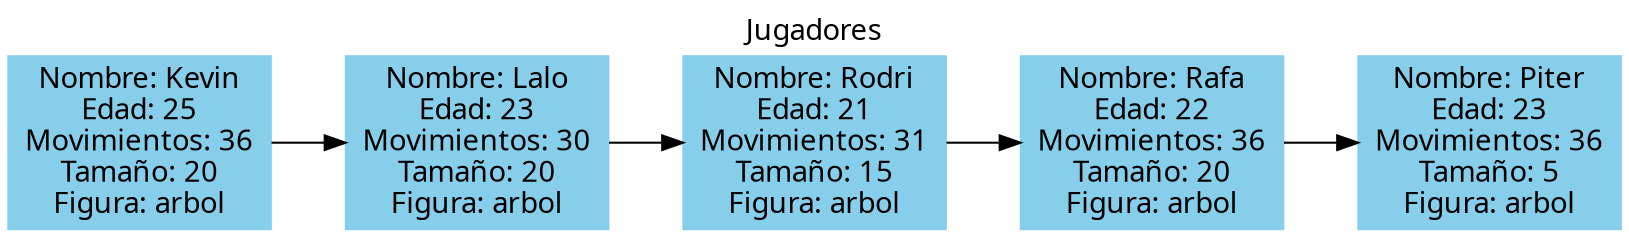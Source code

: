 digraph G{

rankdir=LR; 
 node[shape=box, style=filled, color=skyblue, fontname="Century Gothic"]; 
 graph [fontname="Century Gothic"]; 
 labelloc="t"; label="Jugadores"; 
0[label="Nombre: Kevin\nEdad: 25\nMovimientos: 36\nTamaño: 20\nFigura: arbol"];
0->1;
1[label="Nombre: Lalo\nEdad: 23\nMovimientos: 30\nTamaño: 20\nFigura: arbol"];
1->2;
2[label="Nombre: Rodri\nEdad: 21\nMovimientos: 31\nTamaño: 15\nFigura: arbol"];
2->3;
3[label="Nombre: Rafa\nEdad: 22\nMovimientos: 36\nTamaño: 20\nFigura: arbol"];
3->4;
4[label="Nombre: Piter\nEdad: 23\nMovimientos: 36\nTamaño: 5\nFigura: arbol"];
}